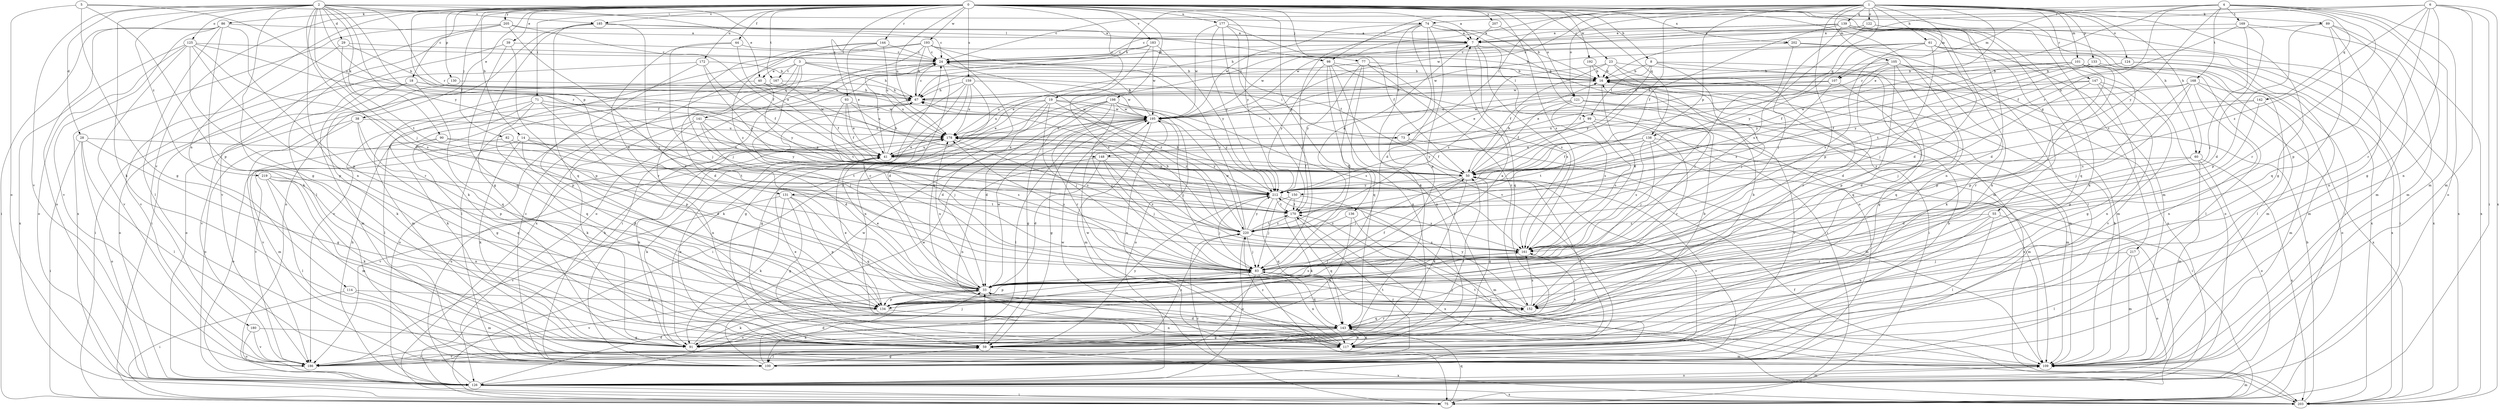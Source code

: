 strict digraph  {
0;
1;
2;
3;
4;
5;
6;
7;
8;
14;
16;
18;
19;
23;
24;
28;
29;
33;
38;
39;
40;
41;
44;
50;
55;
59;
60;
61;
67;
71;
73;
74;
75;
77;
82;
83;
86;
89;
90;
91;
93;
98;
99;
100;
101;
105;
107;
109;
114;
117;
121;
122;
124;
125;
126;
130;
131;
133;
134;
136;
138;
139;
141;
142;
143;
144;
147;
148;
150;
152;
159;
161;
167;
168;
169;
170;
172;
177;
178;
180;
183;
185;
186;
192;
193;
195;
198;
202;
203;
205;
207;
212;
217;
219;
220;
0 -> 7  [label=a];
0 -> 8  [label=b];
0 -> 14  [label=b];
0 -> 18  [label=c];
0 -> 19  [label=c];
0 -> 23  [label=c];
0 -> 38  [label=e];
0 -> 39  [label=e];
0 -> 44  [label=f];
0 -> 55  [label=g];
0 -> 60  [label=h];
0 -> 71  [label=i];
0 -> 77  [label=j];
0 -> 82  [label=j];
0 -> 86  [label=k];
0 -> 93  [label=l];
0 -> 114  [label=n];
0 -> 117  [label=n];
0 -> 121  [label=o];
0 -> 130  [label=p];
0 -> 131  [label=p];
0 -> 136  [label=q];
0 -> 138  [label=q];
0 -> 144  [label=r];
0 -> 159  [label=s];
0 -> 161  [label=s];
0 -> 167  [label=t];
0 -> 172  [label=u];
0 -> 177  [label=u];
0 -> 178  [label=u];
0 -> 180  [label=v];
0 -> 183  [label=v];
0 -> 185  [label=v];
0 -> 192  [label=w];
0 -> 193  [label=w];
0 -> 198  [label=x];
0 -> 202  [label=x];
0 -> 205  [label=y];
0 -> 207  [label=y];
0 -> 212  [label=y];
0 -> 217  [label=z];
1 -> 50  [label=f];
1 -> 59  [label=g];
1 -> 60  [label=h];
1 -> 61  [label=h];
1 -> 67  [label=h];
1 -> 73  [label=i];
1 -> 89  [label=k];
1 -> 98  [label=l];
1 -> 101  [label=m];
1 -> 105  [label=m];
1 -> 107  [label=m];
1 -> 121  [label=o];
1 -> 122  [label=o];
1 -> 124  [label=o];
1 -> 131  [label=p];
1 -> 133  [label=p];
1 -> 134  [label=p];
1 -> 138  [label=q];
1 -> 139  [label=q];
1 -> 147  [label=r];
1 -> 148  [label=r];
1 -> 178  [label=u];
1 -> 195  [label=w];
2 -> 28  [label=d];
2 -> 29  [label=d];
2 -> 33  [label=d];
2 -> 40  [label=e];
2 -> 50  [label=f];
2 -> 59  [label=g];
2 -> 83  [label=j];
2 -> 90  [label=k];
2 -> 91  [label=k];
2 -> 98  [label=l];
2 -> 117  [label=n];
2 -> 125  [label=o];
2 -> 148  [label=r];
2 -> 150  [label=r];
2 -> 185  [label=v];
2 -> 186  [label=v];
2 -> 212  [label=y];
2 -> 219  [label=z];
3 -> 16  [label=b];
3 -> 33  [label=d];
3 -> 40  [label=e];
3 -> 67  [label=h];
3 -> 73  [label=i];
3 -> 83  [label=j];
3 -> 141  [label=q];
3 -> 167  [label=t];
4 -> 24  [label=c];
4 -> 41  [label=e];
4 -> 107  [label=m];
4 -> 109  [label=m];
4 -> 117  [label=n];
4 -> 126  [label=o];
4 -> 142  [label=q];
4 -> 150  [label=r];
4 -> 152  [label=r];
4 -> 168  [label=t];
4 -> 169  [label=t];
4 -> 212  [label=y];
5 -> 59  [label=g];
5 -> 74  [label=i];
5 -> 126  [label=o];
5 -> 134  [label=p];
5 -> 178  [label=u];
6 -> 16  [label=b];
6 -> 59  [label=g];
6 -> 74  [label=i];
6 -> 75  [label=i];
6 -> 109  [label=m];
6 -> 134  [label=p];
6 -> 152  [label=r];
6 -> 203  [label=x];
6 -> 220  [label=z];
7 -> 24  [label=c];
7 -> 99  [label=l];
7 -> 143  [label=q];
7 -> 161  [label=s];
7 -> 195  [label=w];
8 -> 16  [label=b];
8 -> 59  [label=g];
8 -> 83  [label=j];
8 -> 99  [label=l];
8 -> 143  [label=q];
8 -> 212  [label=y];
14 -> 41  [label=e];
14 -> 91  [label=k];
14 -> 134  [label=p];
14 -> 161  [label=s];
14 -> 170  [label=t];
14 -> 186  [label=v];
16 -> 67  [label=h];
16 -> 109  [label=m];
16 -> 161  [label=s];
16 -> 178  [label=u];
18 -> 67  [label=h];
18 -> 109  [label=m];
18 -> 126  [label=o];
18 -> 143  [label=q];
18 -> 186  [label=v];
18 -> 195  [label=w];
19 -> 33  [label=d];
19 -> 41  [label=e];
19 -> 59  [label=g];
19 -> 83  [label=j];
19 -> 178  [label=u];
19 -> 195  [label=w];
19 -> 212  [label=y];
19 -> 220  [label=z];
23 -> 16  [label=b];
23 -> 50  [label=f];
23 -> 75  [label=i];
23 -> 109  [label=m];
23 -> 152  [label=r];
23 -> 220  [label=z];
24 -> 16  [label=b];
24 -> 33  [label=d];
24 -> 100  [label=l];
24 -> 186  [label=v];
24 -> 220  [label=z];
28 -> 41  [label=e];
28 -> 59  [label=g];
28 -> 75  [label=i];
28 -> 100  [label=l];
28 -> 126  [label=o];
29 -> 24  [label=c];
29 -> 67  [label=h];
29 -> 170  [label=t];
29 -> 186  [label=v];
33 -> 24  [label=c];
33 -> 41  [label=e];
33 -> 50  [label=f];
33 -> 126  [label=o];
33 -> 134  [label=p];
33 -> 152  [label=r];
33 -> 161  [label=s];
33 -> 178  [label=u];
33 -> 186  [label=v];
33 -> 195  [label=w];
38 -> 59  [label=g];
38 -> 126  [label=o];
38 -> 134  [label=p];
38 -> 178  [label=u];
38 -> 186  [label=v];
39 -> 24  [label=c];
39 -> 75  [label=i];
39 -> 134  [label=p];
39 -> 143  [label=q];
40 -> 67  [label=h];
40 -> 126  [label=o];
40 -> 178  [label=u];
40 -> 212  [label=y];
41 -> 24  [label=c];
41 -> 50  [label=f];
41 -> 67  [label=h];
41 -> 91  [label=k];
41 -> 178  [label=u];
41 -> 186  [label=v];
44 -> 24  [label=c];
44 -> 41  [label=e];
44 -> 83  [label=j];
44 -> 152  [label=r];
50 -> 16  [label=b];
50 -> 59  [label=g];
50 -> 83  [label=j];
50 -> 91  [label=k];
50 -> 100  [label=l];
50 -> 186  [label=v];
50 -> 212  [label=y];
55 -> 100  [label=l];
55 -> 117  [label=n];
55 -> 126  [label=o];
55 -> 152  [label=r];
55 -> 220  [label=z];
59 -> 33  [label=d];
59 -> 41  [label=e];
59 -> 50  [label=f];
59 -> 100  [label=l];
59 -> 186  [label=v];
59 -> 203  [label=x];
59 -> 212  [label=y];
59 -> 220  [label=z];
60 -> 33  [label=d];
60 -> 50  [label=f];
60 -> 109  [label=m];
60 -> 126  [label=o];
60 -> 203  [label=x];
61 -> 24  [label=c];
61 -> 75  [label=i];
61 -> 83  [label=j];
61 -> 126  [label=o];
61 -> 161  [label=s];
61 -> 195  [label=w];
61 -> 203  [label=x];
61 -> 212  [label=y];
67 -> 24  [label=c];
67 -> 126  [label=o];
67 -> 195  [label=w];
71 -> 83  [label=j];
71 -> 91  [label=k];
71 -> 100  [label=l];
71 -> 134  [label=p];
71 -> 143  [label=q];
71 -> 195  [label=w];
73 -> 41  [label=e];
73 -> 50  [label=f];
73 -> 109  [label=m];
74 -> 7  [label=a];
74 -> 16  [label=b];
74 -> 33  [label=d];
74 -> 91  [label=k];
74 -> 109  [label=m];
74 -> 134  [label=p];
74 -> 170  [label=t];
74 -> 186  [label=v];
74 -> 195  [label=w];
75 -> 109  [label=m];
75 -> 143  [label=q];
75 -> 220  [label=z];
77 -> 16  [label=b];
77 -> 41  [label=e];
77 -> 59  [label=g];
77 -> 83  [label=j];
77 -> 152  [label=r];
77 -> 161  [label=s];
77 -> 212  [label=y];
82 -> 33  [label=d];
82 -> 41  [label=e];
82 -> 126  [label=o];
83 -> 33  [label=d];
83 -> 75  [label=i];
83 -> 100  [label=l];
83 -> 109  [label=m];
83 -> 117  [label=n];
83 -> 134  [label=p];
83 -> 143  [label=q];
83 -> 178  [label=u];
86 -> 7  [label=a];
86 -> 75  [label=i];
86 -> 91  [label=k];
86 -> 100  [label=l];
86 -> 126  [label=o];
86 -> 134  [label=p];
86 -> 186  [label=v];
89 -> 7  [label=a];
89 -> 109  [label=m];
89 -> 117  [label=n];
89 -> 134  [label=p];
89 -> 143  [label=q];
89 -> 203  [label=x];
90 -> 41  [label=e];
90 -> 109  [label=m];
90 -> 143  [label=q];
90 -> 170  [label=t];
91 -> 16  [label=b];
91 -> 83  [label=j];
91 -> 161  [label=s];
91 -> 195  [label=w];
93 -> 41  [label=e];
93 -> 50  [label=f];
93 -> 170  [label=t];
93 -> 178  [label=u];
93 -> 195  [label=w];
98 -> 16  [label=b];
98 -> 75  [label=i];
98 -> 100  [label=l];
98 -> 117  [label=n];
98 -> 143  [label=q];
98 -> 212  [label=y];
99 -> 109  [label=m];
99 -> 152  [label=r];
99 -> 161  [label=s];
99 -> 178  [label=u];
99 -> 212  [label=y];
100 -> 16  [label=b];
100 -> 24  [label=c];
100 -> 33  [label=d];
100 -> 59  [label=g];
100 -> 67  [label=h];
100 -> 170  [label=t];
100 -> 195  [label=w];
101 -> 16  [label=b];
101 -> 50  [label=f];
101 -> 100  [label=l];
101 -> 109  [label=m];
101 -> 134  [label=p];
101 -> 152  [label=r];
101 -> 170  [label=t];
101 -> 212  [label=y];
105 -> 16  [label=b];
105 -> 33  [label=d];
105 -> 91  [label=k];
105 -> 126  [label=o];
105 -> 134  [label=p];
105 -> 143  [label=q];
105 -> 195  [label=w];
107 -> 33  [label=d];
107 -> 41  [label=e];
107 -> 67  [label=h];
107 -> 178  [label=u];
107 -> 220  [label=z];
109 -> 16  [label=b];
109 -> 126  [label=o];
109 -> 170  [label=t];
109 -> 195  [label=w];
114 -> 75  [label=i];
114 -> 109  [label=m];
114 -> 134  [label=p];
117 -> 33  [label=d];
117 -> 41  [label=e];
117 -> 50  [label=f];
117 -> 109  [label=m];
117 -> 143  [label=q];
117 -> 186  [label=v];
117 -> 195  [label=w];
117 -> 220  [label=z];
121 -> 50  [label=f];
121 -> 161  [label=s];
121 -> 186  [label=v];
121 -> 195  [label=w];
121 -> 203  [label=x];
122 -> 7  [label=a];
122 -> 33  [label=d];
122 -> 67  [label=h];
122 -> 91  [label=k];
122 -> 143  [label=q];
122 -> 161  [label=s];
124 -> 16  [label=b];
124 -> 109  [label=m];
124 -> 203  [label=x];
124 -> 212  [label=y];
125 -> 24  [label=c];
125 -> 50  [label=f];
125 -> 126  [label=o];
125 -> 134  [label=p];
125 -> 152  [label=r];
125 -> 161  [label=s];
125 -> 186  [label=v];
125 -> 203  [label=x];
126 -> 33  [label=d];
126 -> 67  [label=h];
126 -> 75  [label=i];
126 -> 109  [label=m];
126 -> 178  [label=u];
126 -> 203  [label=x];
130 -> 67  [label=h];
130 -> 91  [label=k];
131 -> 59  [label=g];
131 -> 91  [label=k];
131 -> 134  [label=p];
131 -> 143  [label=q];
131 -> 170  [label=t];
131 -> 186  [label=v];
133 -> 16  [label=b];
133 -> 100  [label=l];
133 -> 134  [label=p];
133 -> 170  [label=t];
134 -> 7  [label=a];
134 -> 41  [label=e];
134 -> 91  [label=k];
134 -> 117  [label=n];
136 -> 91  [label=k];
136 -> 109  [label=m];
136 -> 220  [label=z];
138 -> 41  [label=e];
138 -> 50  [label=f];
138 -> 75  [label=i];
138 -> 83  [label=j];
138 -> 109  [label=m];
138 -> 161  [label=s];
138 -> 170  [label=t];
139 -> 7  [label=a];
139 -> 24  [label=c];
139 -> 33  [label=d];
139 -> 50  [label=f];
139 -> 75  [label=i];
139 -> 83  [label=j];
139 -> 91  [label=k];
139 -> 109  [label=m];
139 -> 195  [label=w];
139 -> 203  [label=x];
141 -> 33  [label=d];
141 -> 83  [label=j];
141 -> 91  [label=k];
141 -> 117  [label=n];
141 -> 178  [label=u];
141 -> 212  [label=y];
142 -> 109  [label=m];
142 -> 134  [label=p];
142 -> 195  [label=w];
142 -> 220  [label=z];
143 -> 59  [label=g];
143 -> 91  [label=k];
143 -> 117  [label=n];
143 -> 152  [label=r];
144 -> 24  [label=c];
144 -> 41  [label=e];
144 -> 83  [label=j];
144 -> 178  [label=u];
144 -> 220  [label=z];
147 -> 41  [label=e];
147 -> 59  [label=g];
147 -> 67  [label=h];
147 -> 83  [label=j];
147 -> 117  [label=n];
147 -> 186  [label=v];
148 -> 33  [label=d];
148 -> 50  [label=f];
148 -> 83  [label=j];
148 -> 117  [label=n];
148 -> 161  [label=s];
150 -> 83  [label=j];
150 -> 91  [label=k];
150 -> 170  [label=t];
150 -> 203  [label=x];
152 -> 16  [label=b];
152 -> 83  [label=j];
152 -> 143  [label=q];
152 -> 161  [label=s];
152 -> 212  [label=y];
159 -> 59  [label=g];
159 -> 67  [label=h];
159 -> 91  [label=k];
159 -> 100  [label=l];
159 -> 117  [label=n];
159 -> 178  [label=u];
159 -> 195  [label=w];
161 -> 83  [label=j];
167 -> 50  [label=f];
167 -> 67  [label=h];
167 -> 109  [label=m];
168 -> 50  [label=f];
168 -> 67  [label=h];
168 -> 83  [label=j];
168 -> 117  [label=n];
168 -> 126  [label=o];
168 -> 161  [label=s];
168 -> 203  [label=x];
169 -> 7  [label=a];
169 -> 33  [label=d];
169 -> 50  [label=f];
169 -> 83  [label=j];
169 -> 109  [label=m];
170 -> 7  [label=a];
170 -> 143  [label=q];
170 -> 203  [label=x];
170 -> 220  [label=z];
172 -> 16  [label=b];
172 -> 50  [label=f];
172 -> 75  [label=i];
172 -> 134  [label=p];
172 -> 212  [label=y];
177 -> 7  [label=a];
177 -> 50  [label=f];
177 -> 83  [label=j];
177 -> 170  [label=t];
177 -> 195  [label=w];
177 -> 212  [label=y];
178 -> 41  [label=e];
178 -> 91  [label=k];
178 -> 212  [label=y];
178 -> 220  [label=z];
180 -> 59  [label=g];
180 -> 126  [label=o];
180 -> 186  [label=v];
183 -> 24  [label=c];
183 -> 75  [label=i];
183 -> 161  [label=s];
183 -> 195  [label=w];
183 -> 212  [label=y];
185 -> 7  [label=a];
185 -> 24  [label=c];
185 -> 59  [label=g];
185 -> 126  [label=o];
185 -> 143  [label=q];
185 -> 152  [label=r];
192 -> 16  [label=b];
192 -> 50  [label=f];
192 -> 83  [label=j];
193 -> 16  [label=b];
193 -> 24  [label=c];
193 -> 50  [label=f];
193 -> 67  [label=h];
193 -> 91  [label=k];
193 -> 126  [label=o];
193 -> 143  [label=q];
193 -> 203  [label=x];
195 -> 24  [label=c];
195 -> 59  [label=g];
195 -> 83  [label=j];
195 -> 100  [label=l];
195 -> 109  [label=m];
195 -> 117  [label=n];
195 -> 178  [label=u];
198 -> 33  [label=d];
198 -> 59  [label=g];
198 -> 75  [label=i];
198 -> 83  [label=j];
198 -> 126  [label=o];
198 -> 152  [label=r];
198 -> 161  [label=s];
198 -> 195  [label=w];
202 -> 24  [label=c];
202 -> 100  [label=l];
202 -> 161  [label=s];
202 -> 203  [label=x];
203 -> 16  [label=b];
203 -> 50  [label=f];
205 -> 7  [label=a];
205 -> 50  [label=f];
205 -> 83  [label=j];
205 -> 100  [label=l];
205 -> 186  [label=v];
205 -> 203  [label=x];
207 -> 7  [label=a];
207 -> 126  [label=o];
212 -> 67  [label=h];
212 -> 83  [label=j];
212 -> 143  [label=q];
212 -> 161  [label=s];
212 -> 170  [label=t];
212 -> 178  [label=u];
217 -> 83  [label=j];
217 -> 100  [label=l];
217 -> 109  [label=m];
217 -> 126  [label=o];
219 -> 91  [label=k];
219 -> 100  [label=l];
219 -> 109  [label=m];
219 -> 117  [label=n];
219 -> 212  [label=y];
220 -> 24  [label=c];
220 -> 67  [label=h];
220 -> 83  [label=j];
220 -> 126  [label=o];
220 -> 161  [label=s];
220 -> 170  [label=t];
220 -> 178  [label=u];
220 -> 195  [label=w];
220 -> 212  [label=y];
}
